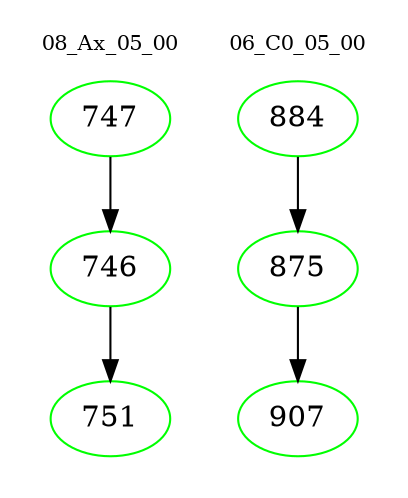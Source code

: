 digraph{
subgraph cluster_0 {
color = white
label = "08_Ax_05_00";
fontsize=10;
T0_747 [label="747", color="green"]
T0_747 -> T0_746 [color="black"]
T0_746 [label="746", color="green"]
T0_746 -> T0_751 [color="black"]
T0_751 [label="751", color="green"]
}
subgraph cluster_1 {
color = white
label = "06_C0_05_00";
fontsize=10;
T1_884 [label="884", color="green"]
T1_884 -> T1_875 [color="black"]
T1_875 [label="875", color="green"]
T1_875 -> T1_907 [color="black"]
T1_907 [label="907", color="green"]
}
}
